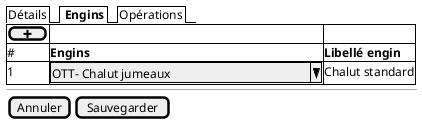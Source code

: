 @startsalt
{

  {/  Détails | <b> Engins | Opérations  }


	{#
      [ <&plus> ] |  .              | .
      # | <b>Engins     | <b>Libellé engin
      1 | ^OTT- Chalut jumeaux             ^ | Chalut standard
    }

  --

  {
    [Annuler] | [Sauvegarder]
  }
}
@endsalt

